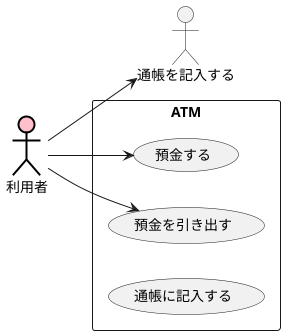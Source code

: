 @startuml 例題1
left to right direction
actor 利用者 #Pink;line:black;line.bold;
rectangle ATM {
usecase 預金する
usecase 預金を引き出す
usecase 通帳に記入する
}
利用者 --> 預金する
利用者 --> 預金を引き出す
利用者 --> 通帳を記入する
@enduml